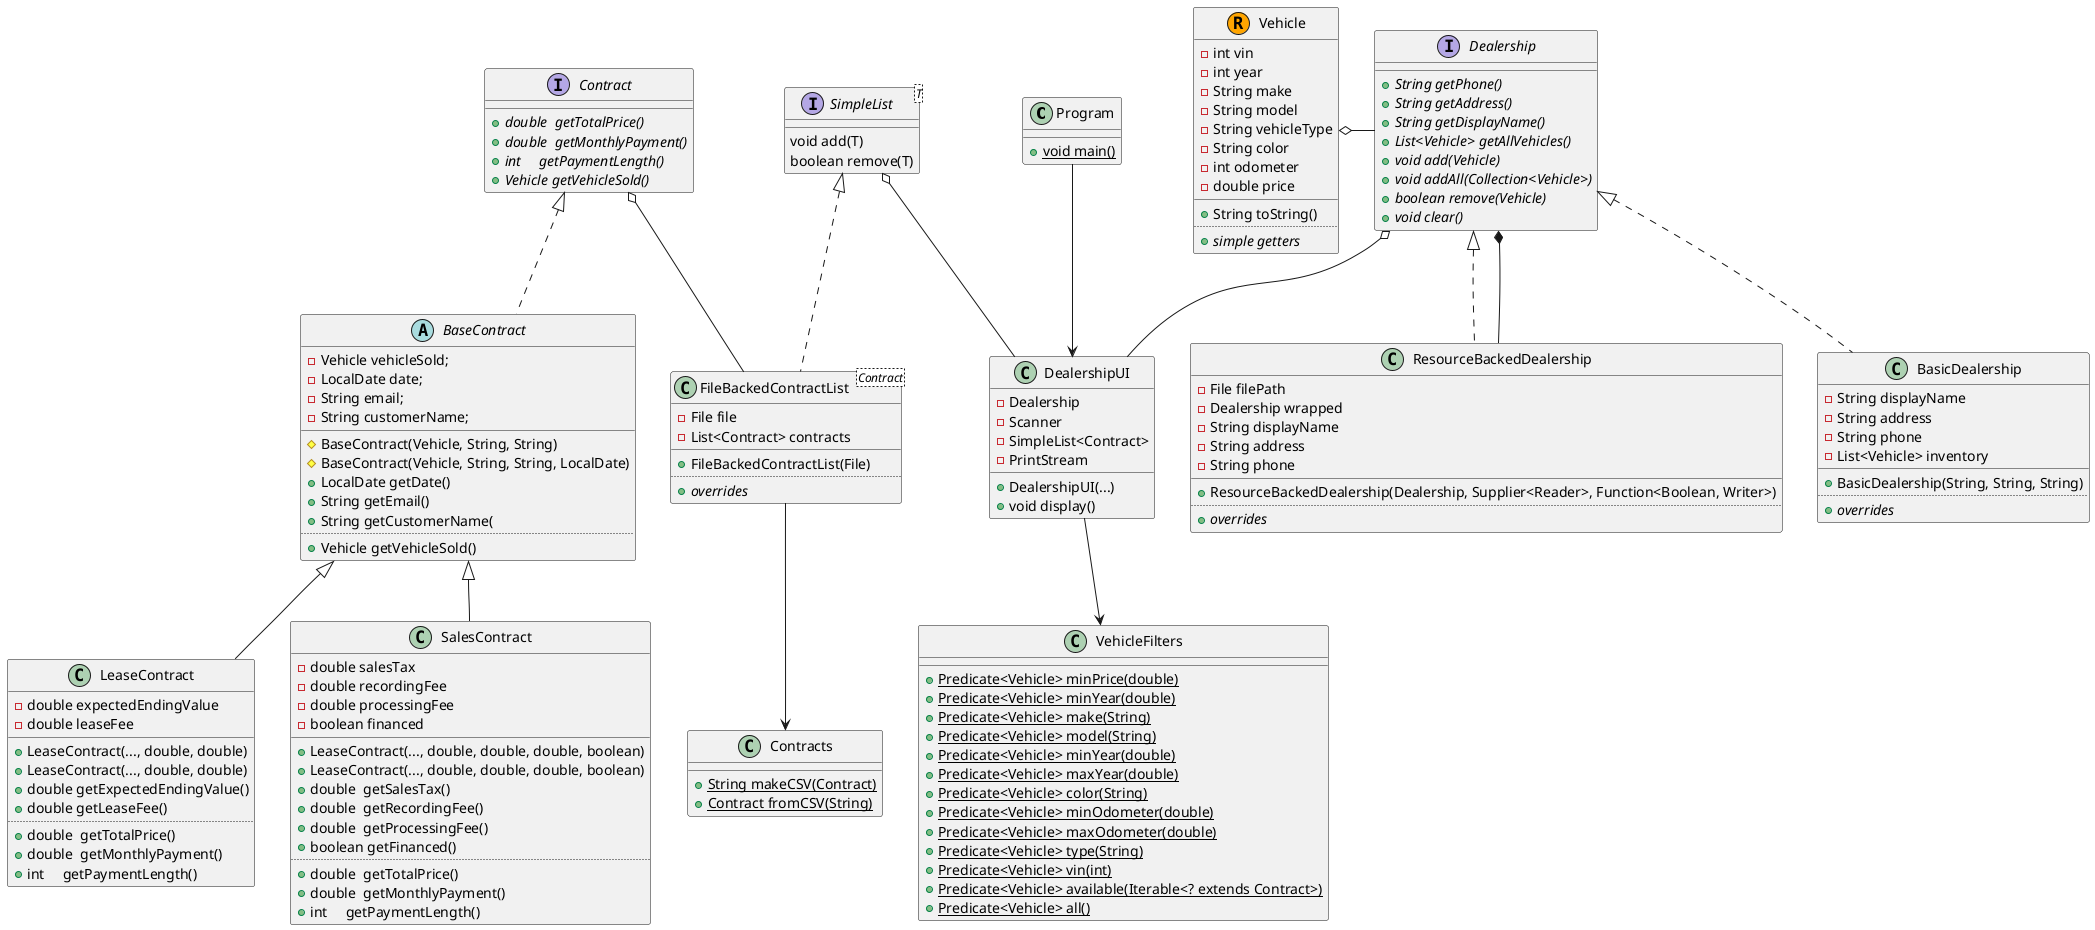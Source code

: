@startuml
class Program {
+ {static} void main()
}
class DealershipUI {
- Dealership
- Scanner
- SimpleList<Contract>
- PrintStream
+ DealershipUI(...)
+ void display()
}
interface Dealership {
+ {abstract} String getPhone()
+ {abstract} String getAddress()
+ {abstract} String getDisplayName()
+ {abstract} List<Vehicle> getAllVehicles()
+ {abstract} void add(Vehicle)
+ {abstract} void addAll(Collection<Vehicle>)
+ {abstract} boolean remove(Vehicle)
+ {abstract} void clear()
}
class BasicDealership {
- String displayName
- String address
- String phone
- List<Vehicle> inventory
__
+ BasicDealership(String, String, String)
..
+ {abstract} {method} overrides
}
class ResourceBackedDealership Implements Dealership {
- File filePath
- Dealership wrapped
- String displayName
- String address
- String phone
__
+ ResourceBackedDealership(Dealership, Supplier<Reader>, Function<Boolean, Writer>)
..
+ {abstract} {method} overrides
}
class Vehicle << (R,orange) >> {
- int vin
- int year
- String make
- String model
- String vehicleType
- String color
- int odometer
- double price
__
+ String toString()
..
+ {abstract} {method} simple getters
}
class VehicleFilters {
+ {static} Predicate<Vehicle> minPrice(double)
+ {static} Predicate<Vehicle> minYear(double)
+ {static} Predicate<Vehicle> make(String)
+ {static} Predicate<Vehicle> model(String)
+ {static} Predicate<Vehicle> minYear(double)
+ {static} Predicate<Vehicle> maxYear(double)
+ {static} Predicate<Vehicle> color(String)
+ {static} Predicate<Vehicle> minOdometer(double)
+ {static} Predicate<Vehicle> maxOdometer(double)
+ {static} Predicate<Vehicle> type(String)
+ {static} Predicate<Vehicle> vin(int)
+ {static} Predicate<Vehicle> available(Iterable<? extends Contract>)
+ {static} Predicate<Vehicle> all()
}

interface SimpleList<T> {
void add(T)
boolean remove(T)
}
class FileBackedContractList<Contract> implements SimpleList {
    - File file
    - List<Contract> contracts
    __
    + FileBackedContractList(File)
    ..
    + {abstract} {method} overrides
}
interface Contract {
    + {abstract} double  getTotalPrice()
    + {abstract} double  getMonthlyPayment()
    + {abstract} int     getPaymentLength()
    + {abstract} Vehicle getVehicleSold()
   }
abstract class BaseContract implements Contract {
- Vehicle vehicleSold;
- LocalDate date;
- String email;
- String customerName;
__
# BaseContract(Vehicle, String, String)
# BaseContract(Vehicle, String, String, LocalDate)
+ LocalDate getDate()
+ String getEmail()
+ String getCustomerName(
..
+ Vehicle getVehicleSold()
}
class SalesContract extends BaseContract {
- double salesTax
- double recordingFee
- double processingFee
- boolean financed
__
+ LeaseContract(..., double, double, double, boolean)
+ LeaseContract(..., double, double, double, boolean)
+ double  getSalesTax()
+ double  getRecordingFee()
+ double  getProcessingFee()
+ boolean getFinanced()
..
+ double  getTotalPrice()
+ double  getMonthlyPayment()
+ int     getPaymentLength()
}
class LeaseContract extends BaseContract {
- double expectedEndingValue
- double leaseFee
__
+ LeaseContract(..., double, double)
+ LeaseContract(..., double, double)
+ double getExpectedEndingValue()
+ double getLeaseFee()
..
+ double  getTotalPrice()
+ double  getMonthlyPayment()
+ int     getPaymentLength()
}
class Contracts {
+ {static} String makeCSV(Contract)
+ {static} Contract fromCSV(String)
}

together {
    interface Dealership
    class BasicDealership
    class ResourceBackedDealership
    class Vehicle
}

together {
    interface Contract
    abstract BaseContract
    class LeaseContract
    class SalesContract
}

Dealership *-- ResourceBackedDealership
Vehicle o-r- Dealership
DealershipUI <-u- Program
Dealership o-- DealershipUI
SimpleList o-- DealershipUI
VehicleFilters <-u- DealershipUI
Dealership <|.. BasicDealership
Contract o-- FileBackedContractList
Contracts <-u- FileBackedContractList
@enduml